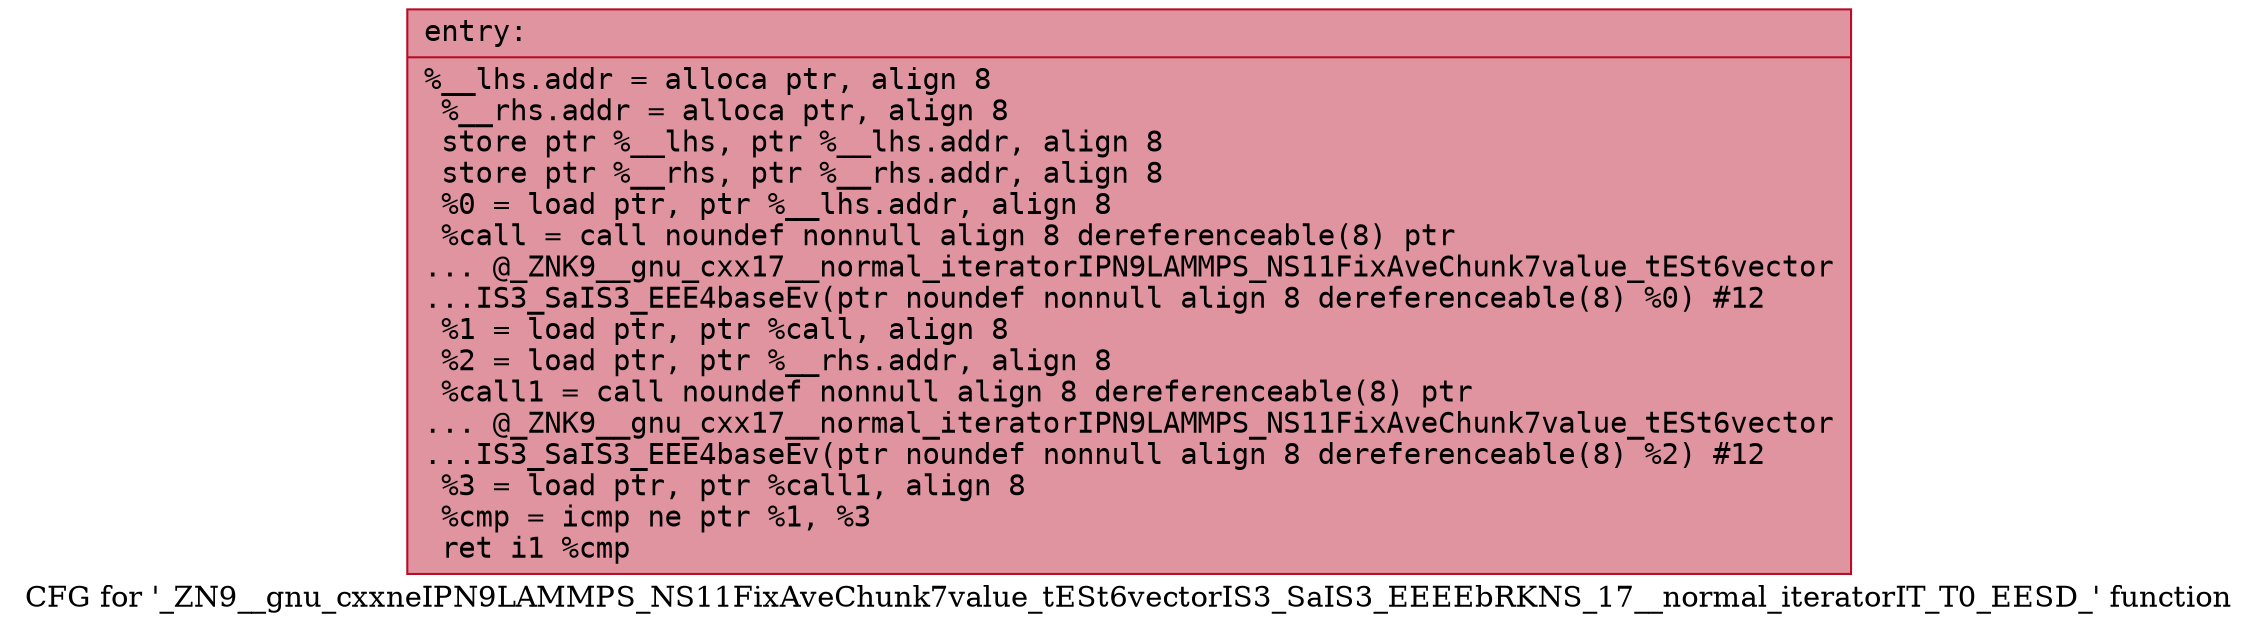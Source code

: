 digraph "CFG for '_ZN9__gnu_cxxneIPN9LAMMPS_NS11FixAveChunk7value_tESt6vectorIS3_SaIS3_EEEEbRKNS_17__normal_iteratorIT_T0_EESD_' function" {
	label="CFG for '_ZN9__gnu_cxxneIPN9LAMMPS_NS11FixAveChunk7value_tESt6vectorIS3_SaIS3_EEEEbRKNS_17__normal_iteratorIT_T0_EESD_' function";

	Node0x56128945ff30 [shape=record,color="#b70d28ff", style=filled, fillcolor="#b70d2870" fontname="Courier",label="{entry:\l|  %__lhs.addr = alloca ptr, align 8\l  %__rhs.addr = alloca ptr, align 8\l  store ptr %__lhs, ptr %__lhs.addr, align 8\l  store ptr %__rhs, ptr %__rhs.addr, align 8\l  %0 = load ptr, ptr %__lhs.addr, align 8\l  %call = call noundef nonnull align 8 dereferenceable(8) ptr\l... @_ZNK9__gnu_cxx17__normal_iteratorIPN9LAMMPS_NS11FixAveChunk7value_tESt6vector\l...IS3_SaIS3_EEE4baseEv(ptr noundef nonnull align 8 dereferenceable(8) %0) #12\l  %1 = load ptr, ptr %call, align 8\l  %2 = load ptr, ptr %__rhs.addr, align 8\l  %call1 = call noundef nonnull align 8 dereferenceable(8) ptr\l... @_ZNK9__gnu_cxx17__normal_iteratorIPN9LAMMPS_NS11FixAveChunk7value_tESt6vector\l...IS3_SaIS3_EEE4baseEv(ptr noundef nonnull align 8 dereferenceable(8) %2) #12\l  %3 = load ptr, ptr %call1, align 8\l  %cmp = icmp ne ptr %1, %3\l  ret i1 %cmp\l}"];
}
